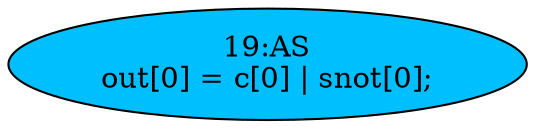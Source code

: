 strict digraph "" {
	node [label="\N"];
	"19:AS"	[ast="<pyverilog.vparser.ast.Assign object at 0x7f0043a8ca50>",
		def_var="['out']",
		fillcolor=deepskyblue,
		label="19:AS
out[0] = c[0] | snot[0];",
		statements="[]",
		style=filled,
		typ=Assign,
		use_var="['c', 'snot']"];
}
